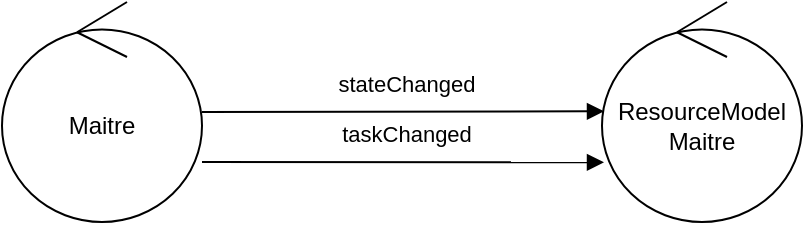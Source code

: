 <mxfile version="12.1.0" type="device" pages="1"><diagram id="JYTyOHGOhtkRoVSDCIXd" name="Page-1"><mxGraphModel dx="405" dy="431" grid="1" gridSize="10" guides="1" tooltips="1" connect="1" arrows="1" fold="1" page="1" pageScale="1" pageWidth="827" pageHeight="1169" math="0" shadow="0"><root><mxCell id="0"/><mxCell id="1" parent="0"/><mxCell id="s0b9L_krxAx5MLCL9W3s-2" value="Maitre" style="ellipse;shape=umlControl;whiteSpace=wrap;html=1;" vertex="1" parent="1"><mxGeometry x="220" y="340" width="100" height="110" as="geometry"/></mxCell><mxCell id="s0b9L_krxAx5MLCL9W3s-3" value="ResourceModel&lt;br&gt;Maitre" style="ellipse;shape=umlControl;whiteSpace=wrap;html=1;" vertex="1" parent="1"><mxGeometry x="520" y="340" width="100" height="110" as="geometry"/></mxCell><mxCell id="s0b9L_krxAx5MLCL9W3s-4" value="stateChanged" style="html=1;verticalAlign=bottom;endArrow=block;entryX=0.01;entryY=0.497;entryDx=0;entryDy=0;entryPerimeter=0;" edge="1" parent="1" source="s0b9L_krxAx5MLCL9W3s-2" target="s0b9L_krxAx5MLCL9W3s-3"><mxGeometry x="0.015" y="5" width="80" relative="1" as="geometry"><mxPoint x="320" y="395" as="sourcePoint"/><mxPoint x="400" y="395" as="targetPoint"/><mxPoint as="offset"/></mxGeometry></mxCell><mxCell id="s0b9L_krxAx5MLCL9W3s-10" value="taskChanged" style="html=1;verticalAlign=bottom;endArrow=block;entryX=0.01;entryY=0.497;entryDx=0;entryDy=0;entryPerimeter=0;" edge="1" parent="1"><mxGeometry x="0.015" y="5" width="80" relative="1" as="geometry"><mxPoint x="320" y="420" as="sourcePoint"/><mxPoint x="521" y="420.17" as="targetPoint"/><mxPoint as="offset"/></mxGeometry></mxCell></root></mxGraphModel></diagram></mxfile>